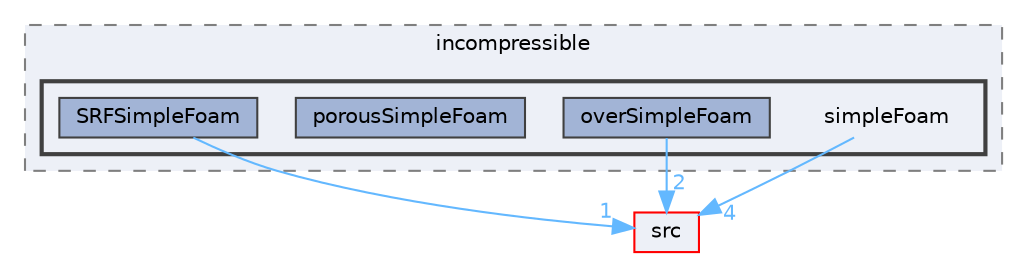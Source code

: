 digraph "applications/solvers/incompressible/simpleFoam"
{
 // LATEX_PDF_SIZE
  bgcolor="transparent";
  edge [fontname=Helvetica,fontsize=10,labelfontname=Helvetica,labelfontsize=10];
  node [fontname=Helvetica,fontsize=10,shape=box,height=0.2,width=0.4];
  compound=true
  subgraph clusterdir_2a80a7eee79ab677323c49fed47bf4a4 {
    graph [ bgcolor="#edf0f7", pencolor="grey50", label="incompressible", fontname=Helvetica,fontsize=10 style="filled,dashed", URL="dir_2a80a7eee79ab677323c49fed47bf4a4.html",tooltip=""]
  subgraph clusterdir_e60ee3723b55ccdaf7511a7c56716fa2 {
    graph [ bgcolor="#edf0f7", pencolor="grey25", label="", fontname=Helvetica,fontsize=10 style="filled,bold", URL="dir_e60ee3723b55ccdaf7511a7c56716fa2.html",tooltip=""]
    dir_e60ee3723b55ccdaf7511a7c56716fa2 [shape=plaintext, label="simpleFoam"];
  dir_eb7acb059789188a01f5b238593df434 [label="overSimpleFoam", fillcolor="#a2b4d6", color="grey25", style="filled", URL="dir_eb7acb059789188a01f5b238593df434.html",tooltip=""];
  dir_03decea705bc0c0c22f85f91452a296f [label="porousSimpleFoam", fillcolor="#a2b4d6", color="grey25", style="filled", URL="dir_03decea705bc0c0c22f85f91452a296f.html",tooltip=""];
  dir_3dbf137c7c3aeb07ecef6f1ab27d6139 [label="SRFSimpleFoam", fillcolor="#a2b4d6", color="grey25", style="filled", URL="dir_3dbf137c7c3aeb07ecef6f1ab27d6139.html",tooltip=""];
  }
  }
  dir_68267d1309a1af8e8297ef4c3efbcdba [label="src", fillcolor="#edf0f7", color="red", style="filled", URL="dir_68267d1309a1af8e8297ef4c3efbcdba.html",tooltip=""];
  dir_e60ee3723b55ccdaf7511a7c56716fa2->dir_68267d1309a1af8e8297ef4c3efbcdba [headlabel="4", labeldistance=1.5 headhref="dir_003534_003729.html" href="dir_003534_003729.html" color="steelblue1" fontcolor="steelblue1"];
  dir_eb7acb059789188a01f5b238593df434->dir_68267d1309a1af8e8297ef4c3efbcdba [headlabel="2", labeldistance=1.5 headhref="dir_002762_003729.html" href="dir_002762_003729.html" color="steelblue1" fontcolor="steelblue1"];
  dir_3dbf137c7c3aeb07ecef6f1ab27d6139->dir_68267d1309a1af8e8297ef4c3efbcdba [headlabel="1", labeldistance=1.5 headhref="dir_003736_003729.html" href="dir_003736_003729.html" color="steelblue1" fontcolor="steelblue1"];
}
